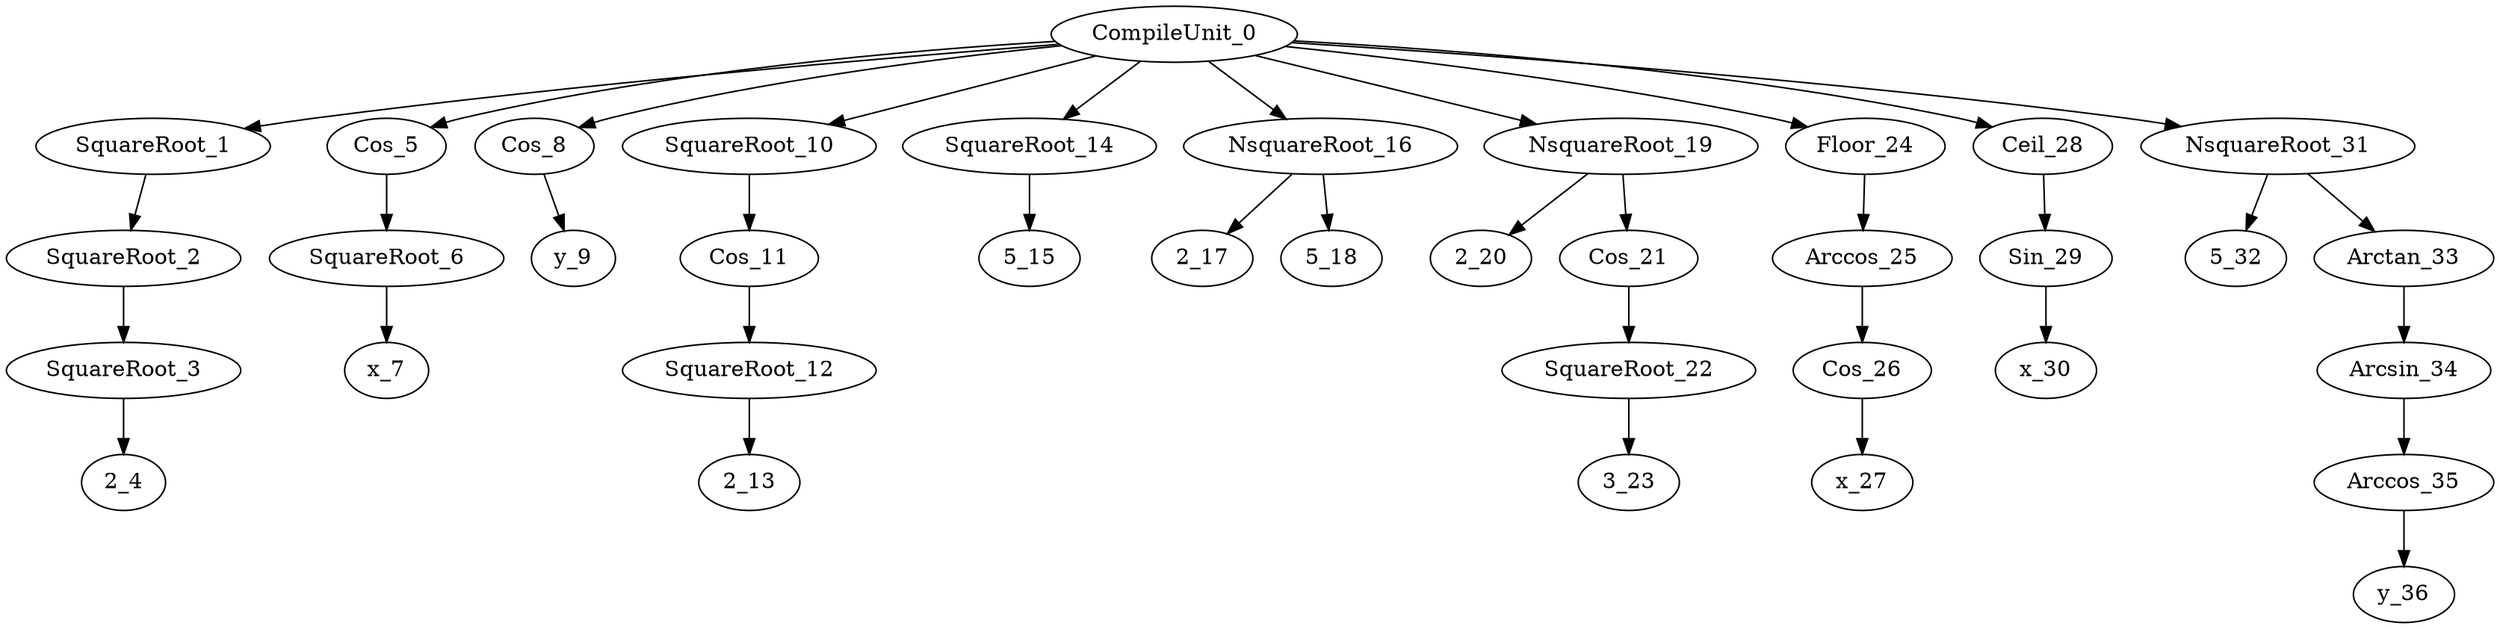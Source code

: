 digraph G{
"CompileUnit_0"->"SquareRoot_1";
"SquareRoot_1"->"SquareRoot_2";
"SquareRoot_2"->"SquareRoot_3";
"SquareRoot_3"->"2_4";
"CompileUnit_0"->"Cos_5";
"Cos_5"->"SquareRoot_6";
"SquareRoot_6"->"x_7";
"CompileUnit_0"->"Cos_8";
"Cos_8"->"y_9";
"CompileUnit_0"->"SquareRoot_10";
"SquareRoot_10"->"Cos_11";
"Cos_11"->"SquareRoot_12";
"SquareRoot_12"->"2_13";
"CompileUnit_0"->"SquareRoot_14";
"SquareRoot_14"->"5_15";
"CompileUnit_0"->"NsquareRoot_16";
"NsquareRoot_16"->"2_17";
"NsquareRoot_16"->"5_18";
"CompileUnit_0"->"NsquareRoot_19";
"NsquareRoot_19"->"2_20";
"NsquareRoot_19"->"Cos_21";
"Cos_21"->"SquareRoot_22";
"SquareRoot_22"->"3_23";
"CompileUnit_0"->"Floor_24";
"Floor_24"->"Arccos_25";
"Arccos_25"->"Cos_26";
"Cos_26"->"x_27";
"CompileUnit_0"->"Ceil_28";
"Ceil_28"->"Sin_29";
"Sin_29"->"x_30";
"CompileUnit_0"->"NsquareRoot_31";
"NsquareRoot_31"->"5_32";
"NsquareRoot_31"->"Arctan_33";
"Arctan_33"->"Arcsin_34";
"Arcsin_34"->"Arccos_35";
"Arccos_35"->"y_36";
}

